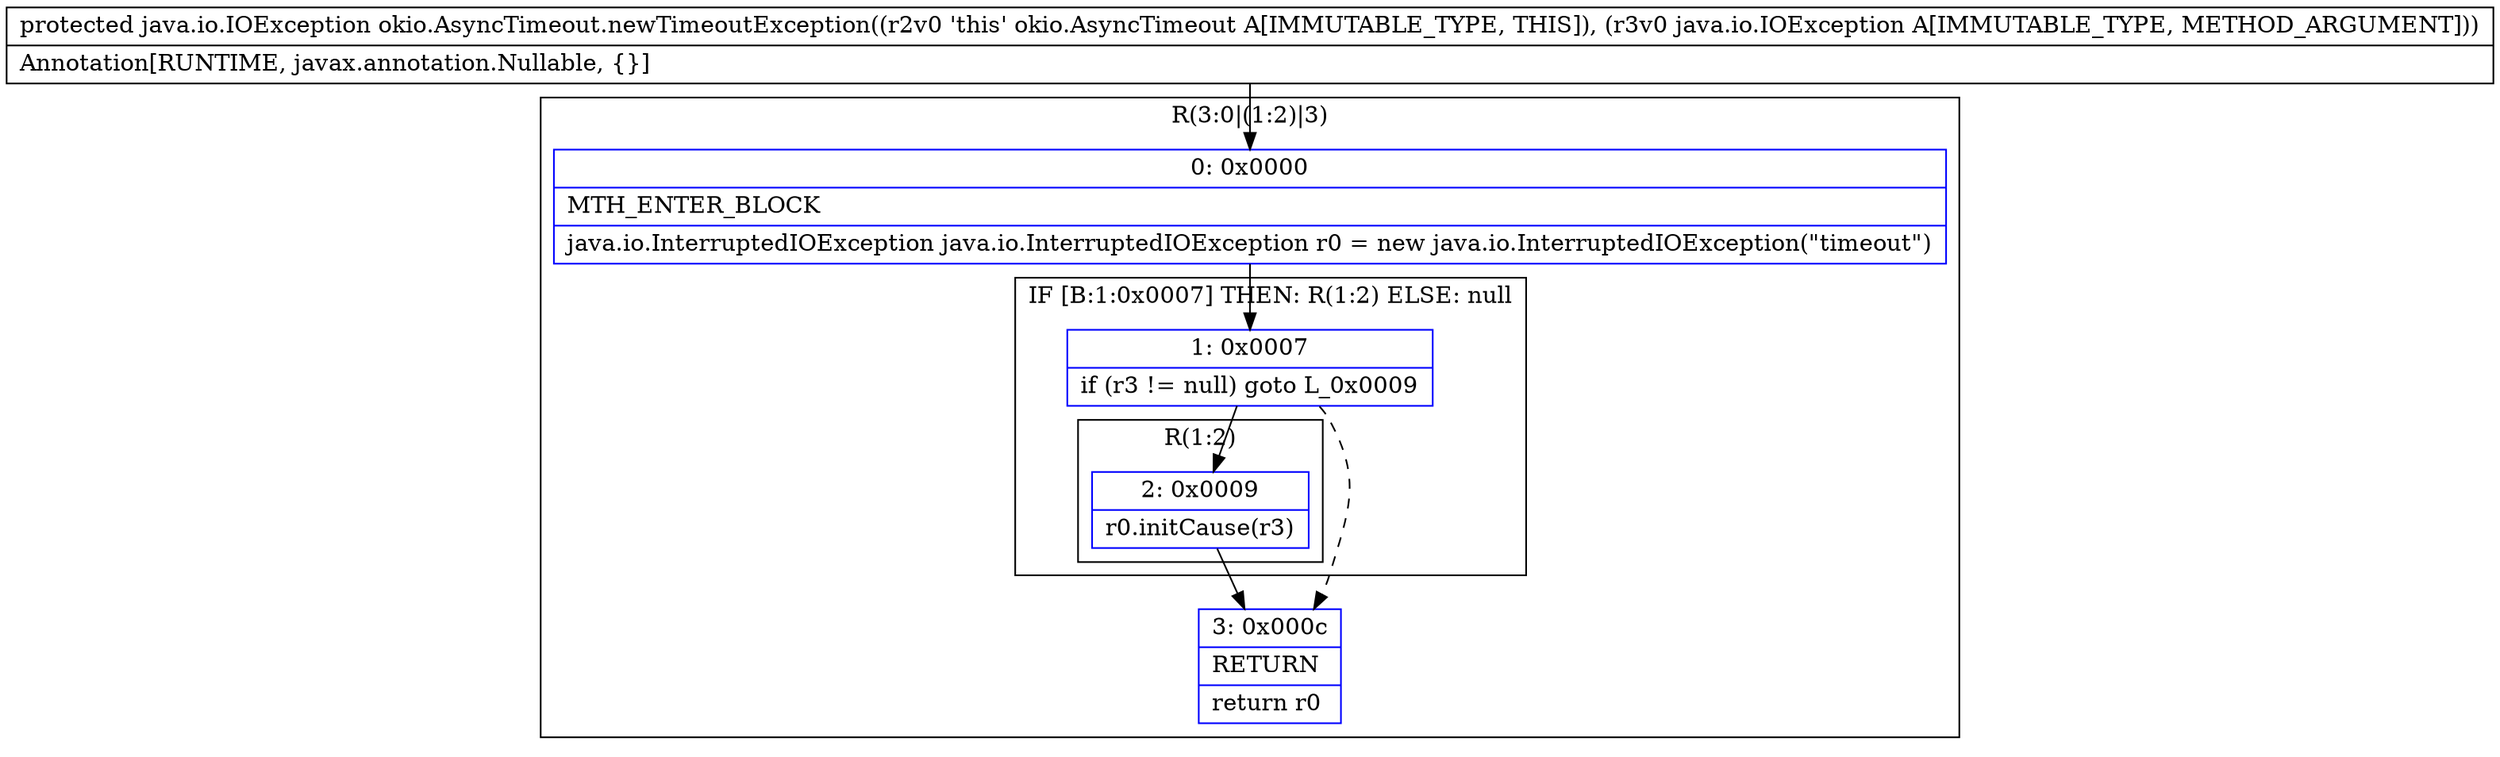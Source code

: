 digraph "CFG forokio.AsyncTimeout.newTimeoutException(Ljava\/io\/IOException;)Ljava\/io\/IOException;" {
subgraph cluster_Region_275445474 {
label = "R(3:0|(1:2)|3)";
node [shape=record,color=blue];
Node_0 [shape=record,label="{0\:\ 0x0000|MTH_ENTER_BLOCK\l|java.io.InterruptedIOException java.io.InterruptedIOException r0 = new java.io.InterruptedIOException(\"timeout\")\l}"];
subgraph cluster_IfRegion_2042143671 {
label = "IF [B:1:0x0007] THEN: R(1:2) ELSE: null";
node [shape=record,color=blue];
Node_1 [shape=record,label="{1\:\ 0x0007|if (r3 != null) goto L_0x0009\l}"];
subgraph cluster_Region_778815785 {
label = "R(1:2)";
node [shape=record,color=blue];
Node_2 [shape=record,label="{2\:\ 0x0009|r0.initCause(r3)\l}"];
}
}
Node_3 [shape=record,label="{3\:\ 0x000c|RETURN\l|return r0\l}"];
}
MethodNode[shape=record,label="{protected java.io.IOException okio.AsyncTimeout.newTimeoutException((r2v0 'this' okio.AsyncTimeout A[IMMUTABLE_TYPE, THIS]), (r3v0 java.io.IOException A[IMMUTABLE_TYPE, METHOD_ARGUMENT]))  | Annotation[RUNTIME, javax.annotation.Nullable, \{\}]\l}"];
MethodNode -> Node_0;
Node_0 -> Node_1;
Node_1 -> Node_2;
Node_1 -> Node_3[style=dashed];
Node_2 -> Node_3;
}

